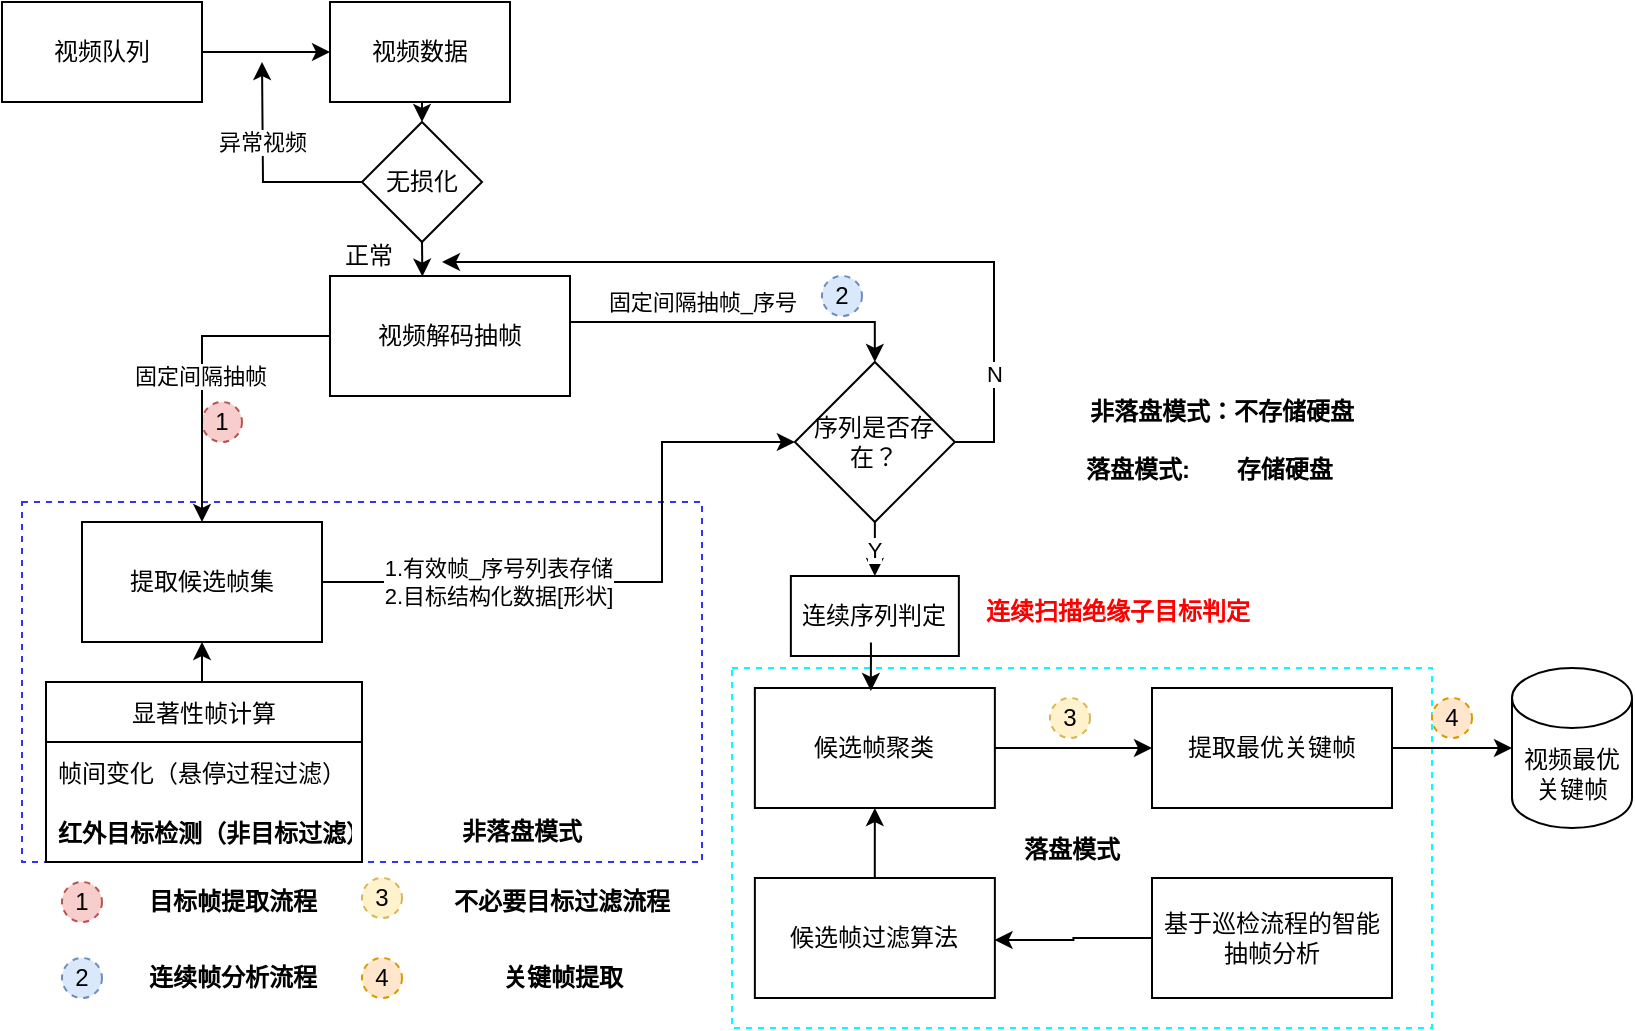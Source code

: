 <mxfile version="20.2.3" type="github">
  <diagram id="Hjp0LTMWtPtg9DYxoF_L" name="第 1 页">
    <mxGraphModel dx="1673" dy="987" grid="1" gridSize="10" guides="1" tooltips="1" connect="1" arrows="1" fold="1" page="1" pageScale="1" pageWidth="827" pageHeight="1169" math="0" shadow="0">
      <root>
        <mxCell id="0" />
        <mxCell id="1" parent="0" />
        <mxCell id="y0bbDb1OPeupqZk6Rysb-49" value="" style="rounded=0;whiteSpace=wrap;html=1;fillColor=none;dashed=1;strokeWidth=1;strokeColor=#00FFFF;" parent="1" vertex="1">
          <mxGeometry x="495" y="343" width="350" height="180" as="geometry" />
        </mxCell>
        <mxCell id="y0bbDb1OPeupqZk6Rysb-47" value="" style="rounded=0;whiteSpace=wrap;html=1;fillColor=none;dashed=1;strokeWidth=1;strokeColor=#3333FF;" parent="1" vertex="1">
          <mxGeometry x="140" y="260" width="340" height="180" as="geometry" />
        </mxCell>
        <mxCell id="y0bbDb1OPeupqZk6Rysb-48" value="&lt;b&gt;非落盘模式&lt;/b&gt;" style="text;html=1;strokeColor=none;fillColor=none;align=center;verticalAlign=middle;whiteSpace=wrap;rounded=0;dashed=1;" parent="1" vertex="1">
          <mxGeometry x="350" y="410" width="80" height="30" as="geometry" />
        </mxCell>
        <mxCell id="y0bbDb1OPeupqZk6Rysb-4" style="edgeStyle=orthogonalEdgeStyle;rounded=0;orthogonalLoop=1;jettySize=auto;html=1;entryX=0;entryY=0.5;entryDx=0;entryDy=0;" parent="1" source="y0bbDb1OPeupqZk6Rysb-1" target="y0bbDb1OPeupqZk6Rysb-45" edge="1">
          <mxGeometry relative="1" as="geometry">
            <mxPoint x="460" y="180" as="targetPoint" />
            <Array as="points">
              <mxPoint x="460" y="300" />
              <mxPoint x="460" y="230" />
            </Array>
          </mxGeometry>
        </mxCell>
        <mxCell id="y0bbDb1OPeupqZk6Rysb-18" value="1.有效帧_序号列表存储&lt;br&gt;2.目标结构化数据[形状]" style="edgeLabel;html=1;align=center;verticalAlign=middle;resizable=0;points=[];" parent="y0bbDb1OPeupqZk6Rysb-4" vertex="1" connectable="0">
          <mxGeometry x="-0.264" y="-1" relative="1" as="geometry">
            <mxPoint x="-25" y="-1" as="offset" />
          </mxGeometry>
        </mxCell>
        <mxCell id="y0bbDb1OPeupqZk6Rysb-1" value="提取候选帧集" style="rounded=0;whiteSpace=wrap;html=1;" parent="1" vertex="1">
          <mxGeometry x="170" y="270" width="120" height="60" as="geometry" />
        </mxCell>
        <mxCell id="y0bbDb1OPeupqZk6Rysb-5" style="edgeStyle=orthogonalEdgeStyle;rounded=0;orthogonalLoop=1;jettySize=auto;html=1;exitX=1;exitY=0.5;exitDx=0;exitDy=0;entryX=0;entryY=0.5;entryDx=0;entryDy=0;" parent="1" source="y0bbDb1OPeupqZk6Rysb-2" target="y0bbDb1OPeupqZk6Rysb-3" edge="1">
          <mxGeometry relative="1" as="geometry" />
        </mxCell>
        <mxCell id="y0bbDb1OPeupqZk6Rysb-2" value="候选帧聚类" style="rounded=0;whiteSpace=wrap;html=1;" parent="1" vertex="1">
          <mxGeometry x="506.43" y="353" width="120" height="60" as="geometry" />
        </mxCell>
        <mxCell id="y0bbDb1OPeupqZk6Rysb-34" style="edgeStyle=orthogonalEdgeStyle;rounded=0;orthogonalLoop=1;jettySize=auto;html=1;exitX=1;exitY=0.5;exitDx=0;exitDy=0;" parent="1" source="y0bbDb1OPeupqZk6Rysb-3" target="y0bbDb1OPeupqZk6Rysb-33" edge="1">
          <mxGeometry relative="1" as="geometry" />
        </mxCell>
        <mxCell id="y0bbDb1OPeupqZk6Rysb-3" value="提取最优关键帧" style="rounded=0;whiteSpace=wrap;html=1;" parent="1" vertex="1">
          <mxGeometry x="705.0" y="353" width="120" height="60" as="geometry" />
        </mxCell>
        <mxCell id="y0bbDb1OPeupqZk6Rysb-25" style="edgeStyle=orthogonalEdgeStyle;rounded=0;orthogonalLoop=1;jettySize=auto;html=1;exitX=0.5;exitY=0;exitDx=0;exitDy=0;entryX=0.5;entryY=1;entryDx=0;entryDy=0;" parent="1" source="y0bbDb1OPeupqZk6Rysb-8" target="y0bbDb1OPeupqZk6Rysb-1" edge="1">
          <mxGeometry relative="1" as="geometry" />
        </mxCell>
        <mxCell id="y0bbDb1OPeupqZk6Rysb-8" value="显著性帧计算" style="swimlane;fontStyle=0;childLayout=stackLayout;horizontal=1;startSize=30;horizontalStack=0;resizeParent=1;resizeParentMax=0;resizeLast=0;collapsible=1;marginBottom=0;" parent="1" vertex="1">
          <mxGeometry x="152" y="350" width="158" height="90" as="geometry">
            <mxRectangle x="240" y="400" width="120" height="30" as="alternateBounds" />
          </mxGeometry>
        </mxCell>
        <mxCell id="y0bbDb1OPeupqZk6Rysb-10" value="帧间变化（悬停过程过滤）" style="text;strokeColor=none;fillColor=none;align=left;verticalAlign=middle;spacingLeft=4;spacingRight=4;overflow=hidden;points=[[0,0.5],[1,0.5]];portConstraint=eastwest;rotatable=0;" parent="y0bbDb1OPeupqZk6Rysb-8" vertex="1">
          <mxGeometry y="30" width="158" height="30" as="geometry" />
        </mxCell>
        <mxCell id="y0bbDb1OPeupqZk6Rysb-11" value="红外目标检测（非目标过滤）" style="text;strokeColor=none;fillColor=none;align=left;verticalAlign=middle;spacingLeft=4;spacingRight=4;overflow=hidden;points=[[0,0.5],[1,0.5]];portConstraint=eastwest;rotatable=0;fontStyle=1" parent="y0bbDb1OPeupqZk6Rysb-8" vertex="1">
          <mxGeometry y="60" width="158" height="30" as="geometry" />
        </mxCell>
        <mxCell id="y0bbDb1OPeupqZk6Rysb-15" style="edgeStyle=orthogonalEdgeStyle;rounded=0;orthogonalLoop=1;jettySize=auto;html=1;" parent="1" source="y0bbDb1OPeupqZk6Rysb-14" edge="1">
          <mxGeometry relative="1" as="geometry">
            <mxPoint x="566.43" y="413" as="targetPoint" />
          </mxGeometry>
        </mxCell>
        <mxCell id="y0bbDb1OPeupqZk6Rysb-14" value="候选帧过滤算法" style="rounded=0;whiteSpace=wrap;html=1;" parent="1" vertex="1">
          <mxGeometry x="506.43" y="448" width="120" height="60" as="geometry" />
        </mxCell>
        <mxCell id="7eLHvGw2slNOWCVYAzjd-1" style="edgeStyle=orthogonalEdgeStyle;rounded=0;orthogonalLoop=1;jettySize=auto;html=1;entryX=0.999;entryY=0.516;entryDx=0;entryDy=0;entryPerimeter=0;" edge="1" parent="1" source="y0bbDb1OPeupqZk6Rysb-19" target="y0bbDb1OPeupqZk6Rysb-14">
          <mxGeometry relative="1" as="geometry" />
        </mxCell>
        <mxCell id="y0bbDb1OPeupqZk6Rysb-19" value="基于巡检流程的智能抽帧分析" style="rounded=0;whiteSpace=wrap;html=1;" parent="1" vertex="1">
          <mxGeometry x="705.0" y="448" width="120" height="60" as="geometry" />
        </mxCell>
        <mxCell id="7eLHvGw2slNOWCVYAzjd-23" style="edgeStyle=orthogonalEdgeStyle;rounded=0;orthogonalLoop=1;jettySize=auto;html=1;exitX=0.5;exitY=1;exitDx=0;exitDy=0;entryX=0.5;entryY=0;entryDx=0;entryDy=0;fontColor=#000000;" edge="1" parent="1" source="y0bbDb1OPeupqZk6Rysb-20" target="7eLHvGw2slNOWCVYAzjd-21">
          <mxGeometry relative="1" as="geometry" />
        </mxCell>
        <mxCell id="y0bbDb1OPeupqZk6Rysb-20" value="视频数据" style="rounded=0;whiteSpace=wrap;html=1;" parent="1" vertex="1">
          <mxGeometry x="294" y="10" width="90" height="50" as="geometry" />
        </mxCell>
        <mxCell id="y0bbDb1OPeupqZk6Rysb-28" value="1" style="ellipse;whiteSpace=wrap;html=1;aspect=fixed;dashed=1;fillColor=#f8cecc;strokeColor=#b85450;" parent="1" vertex="1">
          <mxGeometry x="230" y="210" width="20" height="20" as="geometry" />
        </mxCell>
        <mxCell id="y0bbDb1OPeupqZk6Rysb-30" value="3" style="ellipse;whiteSpace=wrap;html=1;aspect=fixed;dashed=1;fillColor=#fff2cc;strokeColor=#d6b656;" parent="1" vertex="1">
          <mxGeometry x="654" y="358" width="20" height="20" as="geometry" />
        </mxCell>
        <mxCell id="y0bbDb1OPeupqZk6Rysb-33" value="视频最优关键帧" style="shape=cylinder3;whiteSpace=wrap;html=1;boundedLbl=1;backgroundOutline=1;size=15;fillColor=none;" parent="1" vertex="1">
          <mxGeometry x="885" y="343" width="60" height="80" as="geometry" />
        </mxCell>
        <mxCell id="y0bbDb1OPeupqZk6Rysb-35" value="4" style="ellipse;whiteSpace=wrap;html=1;aspect=fixed;dashed=1;fillColor=#ffe6cc;strokeColor=#d79b00;" parent="1" vertex="1">
          <mxGeometry x="845" y="358" width="20" height="20" as="geometry" />
        </mxCell>
        <mxCell id="y0bbDb1OPeupqZk6Rysb-39" style="edgeStyle=orthogonalEdgeStyle;rounded=0;orthogonalLoop=1;jettySize=auto;html=1;exitX=0;exitY=0.5;exitDx=0;exitDy=0;entryX=0.5;entryY=0;entryDx=0;entryDy=0;" parent="1" source="y0bbDb1OPeupqZk6Rysb-37" target="y0bbDb1OPeupqZk6Rysb-1" edge="1">
          <mxGeometry relative="1" as="geometry" />
        </mxCell>
        <mxCell id="y0bbDb1OPeupqZk6Rysb-41" value="固定间隔抽帧" style="edgeLabel;html=1;align=center;verticalAlign=middle;resizable=0;points=[];" parent="y0bbDb1OPeupqZk6Rysb-39" vertex="1" connectable="0">
          <mxGeometry x="-0.464" y="-1" relative="1" as="geometry">
            <mxPoint x="-23" y="21" as="offset" />
          </mxGeometry>
        </mxCell>
        <mxCell id="y0bbDb1OPeupqZk6Rysb-40" style="edgeStyle=orthogonalEdgeStyle;rounded=0;orthogonalLoop=1;jettySize=auto;html=1;exitX=1;exitY=0.5;exitDx=0;exitDy=0;entryX=0.5;entryY=0;entryDx=0;entryDy=0;" parent="1" source="y0bbDb1OPeupqZk6Rysb-37" target="y0bbDb1OPeupqZk6Rysb-45" edge="1">
          <mxGeometry relative="1" as="geometry">
            <Array as="points">
              <mxPoint x="414" y="170" />
            </Array>
          </mxGeometry>
        </mxCell>
        <mxCell id="y0bbDb1OPeupqZk6Rysb-43" value="&lt;span style=&quot;color: rgba(0, 0, 0, 0); font-family: monospace; font-size: 0px; text-align: start; background-color: rgb(248, 249, 250);&quot;&gt;%3CmxGraphModel%3E%3Croot%3E%3CmxCell%20id%3D%220%22%2F%3E%3CmxCell%20id%3D%221%22%20parent%3D%220%22%2F%3E%3CmxCell%20id%3D%222%22%20value%3D%22each%20frame%22%20style%3D%22edgeLabel%3Bhtml%3D1%3Balign%3Dcenter%3BverticalAlign%3Dmiddle%3Bresizable%3D0%3Bpoints%3D%5B%5D%3B%22%20vertex%3D%221%22%20connectable%3D%220%22%20parent%3D%221%22%3E%3CmxGeometry%20x%3D%22229.857%22%20y%3D%22200%22%20as%3D%22geometry%22%2F%3E%3C%2FmxCell%3E%3C%2Froot%3E%3C%2FmxGraphModel%3Eeach&amp;nbsp;&lt;/span&gt;" style="edgeLabel;html=1;align=center;verticalAlign=middle;resizable=0;points=[];" parent="y0bbDb1OPeupqZk6Rysb-40" vertex="1" connectable="0">
          <mxGeometry x="-0.828" y="1" relative="1" as="geometry">
            <mxPoint as="offset" />
          </mxGeometry>
        </mxCell>
        <mxCell id="y0bbDb1OPeupqZk6Rysb-44" value="固定间隔抽帧_序号" style="edgeLabel;html=1;align=center;verticalAlign=middle;resizable=0;points=[];" parent="y0bbDb1OPeupqZk6Rysb-40" vertex="1" connectable="0">
          <mxGeometry x="-0.855" y="2" relative="1" as="geometry">
            <mxPoint x="60" y="-8" as="offset" />
          </mxGeometry>
        </mxCell>
        <mxCell id="y0bbDb1OPeupqZk6Rysb-37" value="视频解码抽帧" style="rounded=0;whiteSpace=wrap;html=1;fillColor=none;" parent="1" vertex="1">
          <mxGeometry x="294" y="147" width="120" height="60" as="geometry" />
        </mxCell>
        <mxCell id="y0bbDb1OPeupqZk6Rysb-46" style="edgeStyle=orthogonalEdgeStyle;rounded=0;orthogonalLoop=1;jettySize=auto;html=1;exitX=0.572;exitY=1.006;exitDx=0;exitDy=0;entryX=0.55;entryY=0.024;entryDx=0;entryDy=0;entryPerimeter=0;exitPerimeter=0;" parent="1" edge="1">
          <mxGeometry relative="1" as="geometry">
            <mxPoint x="564.478" y="330.24" as="sourcePoint" />
            <mxPoint x="564.43" y="354.44" as="targetPoint" />
          </mxGeometry>
        </mxCell>
        <mxCell id="y0bbDb1OPeupqZk6Rysb-53" value="Y" style="edgeStyle=orthogonalEdgeStyle;rounded=0;orthogonalLoop=1;jettySize=auto;html=1;exitX=0.5;exitY=1;exitDx=0;exitDy=0;entryX=0.5;entryY=0;entryDx=0;entryDy=0;" parent="1" source="y0bbDb1OPeupqZk6Rysb-45" target="y0bbDb1OPeupqZk6Rysb-52" edge="1">
          <mxGeometry relative="1" as="geometry" />
        </mxCell>
        <mxCell id="7eLHvGw2slNOWCVYAzjd-2" style="edgeStyle=orthogonalEdgeStyle;rounded=0;orthogonalLoop=1;jettySize=auto;html=1;exitX=1;exitY=0.5;exitDx=0;exitDy=0;" edge="1" parent="1" source="y0bbDb1OPeupqZk6Rysb-45">
          <mxGeometry relative="1" as="geometry">
            <mxPoint x="350" y="140" as="targetPoint" />
            <Array as="points">
              <mxPoint x="626" y="230" />
              <mxPoint x="626" y="140" />
            </Array>
          </mxGeometry>
        </mxCell>
        <mxCell id="7eLHvGw2slNOWCVYAzjd-3" value="N" style="edgeLabel;html=1;align=center;verticalAlign=middle;resizable=0;points=[];" vertex="1" connectable="0" parent="7eLHvGw2slNOWCVYAzjd-2">
          <mxGeometry x="-0.72" relative="1" as="geometry">
            <mxPoint as="offset" />
          </mxGeometry>
        </mxCell>
        <mxCell id="y0bbDb1OPeupqZk6Rysb-45" value="序列是否存在？" style="rhombus;whiteSpace=wrap;html=1;fillColor=none;" parent="1" vertex="1">
          <mxGeometry x="526.43" y="190" width="80" height="80" as="geometry" />
        </mxCell>
        <mxCell id="y0bbDb1OPeupqZk6Rysb-50" value="&lt;b&gt;落盘模式&lt;/b&gt;" style="text;html=1;strokeColor=none;fillColor=none;align=center;verticalAlign=middle;whiteSpace=wrap;rounded=0;dashed=1;" parent="1" vertex="1">
          <mxGeometry x="630" y="418" width="70" height="32" as="geometry" />
        </mxCell>
        <mxCell id="y0bbDb1OPeupqZk6Rysb-51" value="2" style="ellipse;whiteSpace=wrap;html=1;aspect=fixed;dashed=1;fillColor=#dae8fc;strokeColor=#6c8ebf;" parent="1" vertex="1">
          <mxGeometry x="540" y="147" width="20" height="20" as="geometry" />
        </mxCell>
        <mxCell id="y0bbDb1OPeupqZk6Rysb-52" value="连续序列判定" style="rounded=0;whiteSpace=wrap;html=1;strokeColor=#000000;strokeWidth=1;fillColor=none;gradientColor=default;" parent="1" vertex="1">
          <mxGeometry x="524.43" y="297" width="84" height="40" as="geometry" />
        </mxCell>
        <mxCell id="7eLHvGw2slNOWCVYAzjd-4" value="&lt;b&gt;&lt;font color=&quot;#ff0000&quot;&gt;连续扫描绝缘子目标判定&lt;/font&gt;&lt;/b&gt;" style="text;html=1;strokeColor=none;fillColor=none;align=center;verticalAlign=middle;whiteSpace=wrap;rounded=0;" vertex="1" parent="1">
          <mxGeometry x="617.43" y="300" width="141.57" height="30" as="geometry" />
        </mxCell>
        <mxCell id="7eLHvGw2slNOWCVYAzjd-5" value="1" style="ellipse;whiteSpace=wrap;html=1;aspect=fixed;dashed=1;fillColor=#f8cecc;strokeColor=#b85450;" vertex="1" parent="1">
          <mxGeometry x="160" y="450" width="20" height="20" as="geometry" />
        </mxCell>
        <mxCell id="7eLHvGw2slNOWCVYAzjd-7" value="2" style="ellipse;whiteSpace=wrap;html=1;aspect=fixed;dashed=1;fillColor=#dae8fc;strokeColor=#6c8ebf;" vertex="1" parent="1">
          <mxGeometry x="160" y="488" width="20" height="20" as="geometry" />
        </mxCell>
        <mxCell id="7eLHvGw2slNOWCVYAzjd-8" value="3" style="ellipse;whiteSpace=wrap;html=1;aspect=fixed;dashed=1;fillColor=#fff2cc;strokeColor=#d6b656;" vertex="1" parent="1">
          <mxGeometry x="310" y="448" width="20" height="20" as="geometry" />
        </mxCell>
        <mxCell id="7eLHvGw2slNOWCVYAzjd-9" value="4" style="ellipse;whiteSpace=wrap;html=1;aspect=fixed;dashed=1;fillColor=#ffe6cc;strokeColor=#d79b00;" vertex="1" parent="1">
          <mxGeometry x="310" y="488" width="20" height="20" as="geometry" />
        </mxCell>
        <mxCell id="7eLHvGw2slNOWCVYAzjd-11" value="&lt;font color=&quot;#000000&quot;&gt;&lt;b&gt;目标帧提取流程&lt;/b&gt;&lt;/font&gt;" style="text;html=1;strokeColor=none;fillColor=none;align=center;verticalAlign=middle;whiteSpace=wrap;rounded=0;fontColor=#FF0000;" vertex="1" parent="1">
          <mxGeometry x="201" y="445" width="89" height="30" as="geometry" />
        </mxCell>
        <mxCell id="7eLHvGw2slNOWCVYAzjd-12" value="&lt;font color=&quot;#000000&quot;&gt;&lt;b&gt;连续帧分析流程&lt;/b&gt;&lt;/font&gt;" style="text;html=1;strokeColor=none;fillColor=none;align=center;verticalAlign=middle;whiteSpace=wrap;rounded=0;fontColor=#FF0000;" vertex="1" parent="1">
          <mxGeometry x="201" y="483" width="89" height="30" as="geometry" />
        </mxCell>
        <mxCell id="7eLHvGw2slNOWCVYAzjd-13" value="&lt;font color=&quot;#000000&quot;&gt;&lt;b&gt;不必要目标过滤流程&lt;/b&gt;&lt;/font&gt;" style="text;html=1;strokeColor=none;fillColor=none;align=center;verticalAlign=middle;whiteSpace=wrap;rounded=0;fontColor=#FF0000;" vertex="1" parent="1">
          <mxGeometry x="350" y="445" width="120" height="30" as="geometry" />
        </mxCell>
        <mxCell id="7eLHvGw2slNOWCVYAzjd-14" value="&lt;font color=&quot;#000000&quot;&gt;&lt;b&gt;关键帧提取&lt;/b&gt;&lt;/font&gt;" style="text;html=1;strokeColor=none;fillColor=none;align=center;verticalAlign=middle;whiteSpace=wrap;rounded=0;fontColor=#FF0000;" vertex="1" parent="1">
          <mxGeometry x="375.5" y="483" width="69" height="30" as="geometry" />
        </mxCell>
        <mxCell id="7eLHvGw2slNOWCVYAzjd-15" value="&lt;b&gt;非落盘模式：不存储硬盘&lt;/b&gt;" style="text;html=1;strokeColor=none;fillColor=none;align=center;verticalAlign=middle;whiteSpace=wrap;rounded=0;dashed=1;" vertex="1" parent="1">
          <mxGeometry x="670" y="200" width="140" height="30" as="geometry" />
        </mxCell>
        <mxCell id="7eLHvGw2slNOWCVYAzjd-16" value="&lt;b&gt;落盘模式:&amp;nbsp; &amp;nbsp; &amp;nbsp; &amp;nbsp;存储硬盘&lt;/b&gt;" style="text;html=1;strokeColor=none;fillColor=none;align=left;verticalAlign=middle;whiteSpace=wrap;rounded=0;dashed=1;" vertex="1" parent="1">
          <mxGeometry x="670" y="228" width="160" height="32" as="geometry" />
        </mxCell>
        <mxCell id="7eLHvGw2slNOWCVYAzjd-18" style="edgeStyle=orthogonalEdgeStyle;rounded=0;orthogonalLoop=1;jettySize=auto;html=1;exitX=1;exitY=0.5;exitDx=0;exitDy=0;entryX=0;entryY=0.5;entryDx=0;entryDy=0;fontColor=#000000;" edge="1" parent="1" source="7eLHvGw2slNOWCVYAzjd-17" target="y0bbDb1OPeupqZk6Rysb-20">
          <mxGeometry relative="1" as="geometry" />
        </mxCell>
        <mxCell id="7eLHvGw2slNOWCVYAzjd-17" value="视频队列" style="rounded=0;whiteSpace=wrap;html=1;" vertex="1" parent="1">
          <mxGeometry x="130" y="10" width="100" height="50" as="geometry" />
        </mxCell>
        <mxCell id="7eLHvGw2slNOWCVYAzjd-24" style="edgeStyle=orthogonalEdgeStyle;rounded=0;orthogonalLoop=1;jettySize=auto;html=1;exitX=0;exitY=0.5;exitDx=0;exitDy=0;fontColor=#000000;" edge="1" parent="1" source="7eLHvGw2slNOWCVYAzjd-21">
          <mxGeometry relative="1" as="geometry">
            <mxPoint x="260" y="40" as="targetPoint" />
          </mxGeometry>
        </mxCell>
        <mxCell id="7eLHvGw2slNOWCVYAzjd-26" value="异常视频" style="edgeLabel;html=1;align=center;verticalAlign=middle;resizable=0;points=[];fontColor=#000000;" vertex="1" connectable="0" parent="7eLHvGw2slNOWCVYAzjd-24">
          <mxGeometry x="-0.411" y="-1" relative="1" as="geometry">
            <mxPoint x="-18" y="-19" as="offset" />
          </mxGeometry>
        </mxCell>
        <mxCell id="7eLHvGw2slNOWCVYAzjd-25" style="edgeStyle=orthogonalEdgeStyle;rounded=0;orthogonalLoop=1;jettySize=auto;html=1;exitX=0.5;exitY=1;exitDx=0;exitDy=0;entryX=0.385;entryY=0.005;entryDx=0;entryDy=0;entryPerimeter=0;fontColor=#000000;" edge="1" parent="1" source="7eLHvGw2slNOWCVYAzjd-21" target="y0bbDb1OPeupqZk6Rysb-37">
          <mxGeometry relative="1" as="geometry" />
        </mxCell>
        <mxCell id="7eLHvGw2slNOWCVYAzjd-21" value="无损化" style="rhombus;whiteSpace=wrap;html=1;fontColor=#000000;" vertex="1" parent="1">
          <mxGeometry x="310" y="70" width="60" height="60" as="geometry" />
        </mxCell>
        <mxCell id="7eLHvGw2slNOWCVYAzjd-27" value="正常" style="text;html=1;strokeColor=none;fillColor=none;align=center;verticalAlign=middle;whiteSpace=wrap;rounded=0;fontColor=#000000;" vertex="1" parent="1">
          <mxGeometry x="297" y="127" width="33" height="20" as="geometry" />
        </mxCell>
      </root>
    </mxGraphModel>
  </diagram>
</mxfile>
